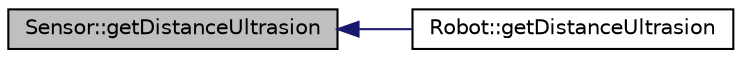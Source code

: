 digraph "Sensor::getDistanceUltrasion"
{
  edge [fontname="Helvetica",fontsize="10",labelfontname="Helvetica",labelfontsize="10"];
  node [fontname="Helvetica",fontsize="10",shape=record];
  rankdir="LR";
  Node9 [label="Sensor::getDistanceUltrasion",height=0.2,width=0.4,color="black", fillcolor="grey75", style="filled", fontcolor="black"];
  Node9 -> Node10 [dir="back",color="midnightblue",fontsize="10",style="solid"];
  Node10 [label="Robot::getDistanceUltrasion",height=0.2,width=0.4,color="black", fillcolor="white", style="filled",URL="$class_robot.html#ae3e977cb38b69c31faafd993a2b4054d",tooltip="return the distance between an object and the robot "];
}
